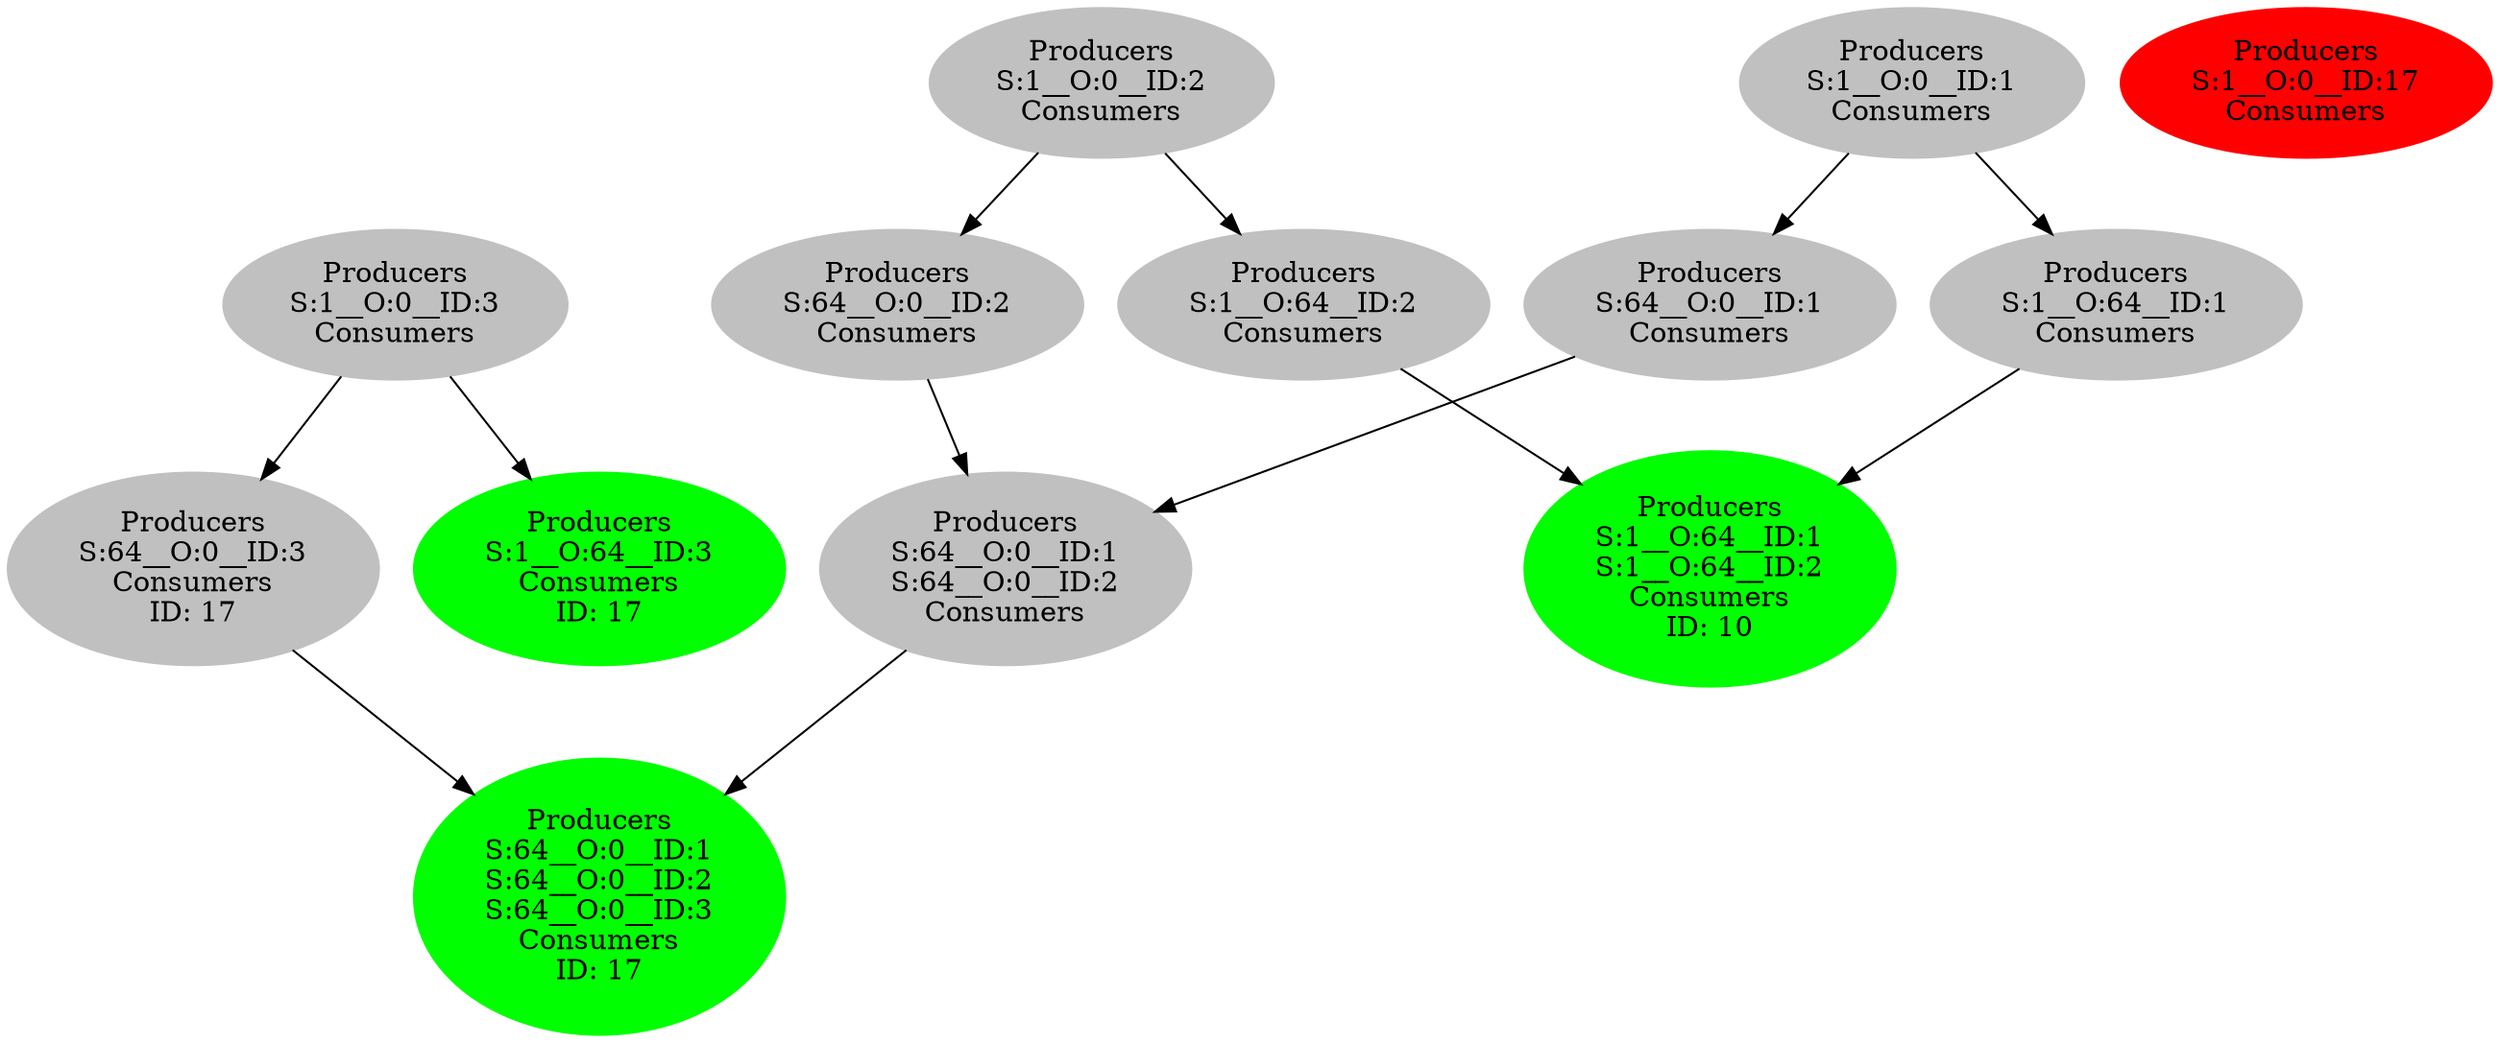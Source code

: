 strict digraph  {
0 [color=grey, label="Producers
S:1__O:0__ID:1
Consumers
", style=filled];
1 [color=grey, label="Producers
S:64__O:0__ID:1
Consumers
", style=filled];
2 [color=grey, label="Producers
S:64__O:0__ID:1
S:64__O:0__ID:2
Consumers
", style=filled];
3 [color=green, label="Producers
S:64__O:0__ID:1
S:64__O:0__ID:2
S:64__O:0__ID:3
Consumers
ID: 17", style=filled];
4 [color=grey, label="Producers
S:1__O:64__ID:1
Consumers
", style=filled];
5 [color=green, label="Producers
S:1__O:64__ID:1
S:1__O:64__ID:2
Consumers
ID: 10", style=filled];
6 [color=grey, label="Producers
S:1__O:0__ID:2
Consumers
", style=filled];
7 [color=grey, label="Producers
S:64__O:0__ID:2
Consumers
", style=filled];
8 [color=grey, label="Producers
S:1__O:64__ID:2
Consumers
", style=filled];
9 [color=grey, label="Producers
S:1__O:0__ID:3
Consumers
", style=filled];
10 [color=grey, label="Producers
S:64__O:0__ID:3
Consumers
ID: 17", style=filled];
11 [color=green, label="Producers
S:1__O:64__ID:3
Consumers
ID: 17", style=filled];
12 [color=red, label="Producers
S:1__O:0__ID:17
Consumers
", style=filled];
0 -> 1;
0 -> 4;
1 -> 2;
2 -> 3;
4 -> 5;
6 -> 7;
6 -> 8;
7 -> 2;
8 -> 5;
9 -> 10;
9 -> 11;
10 -> 3;
}
